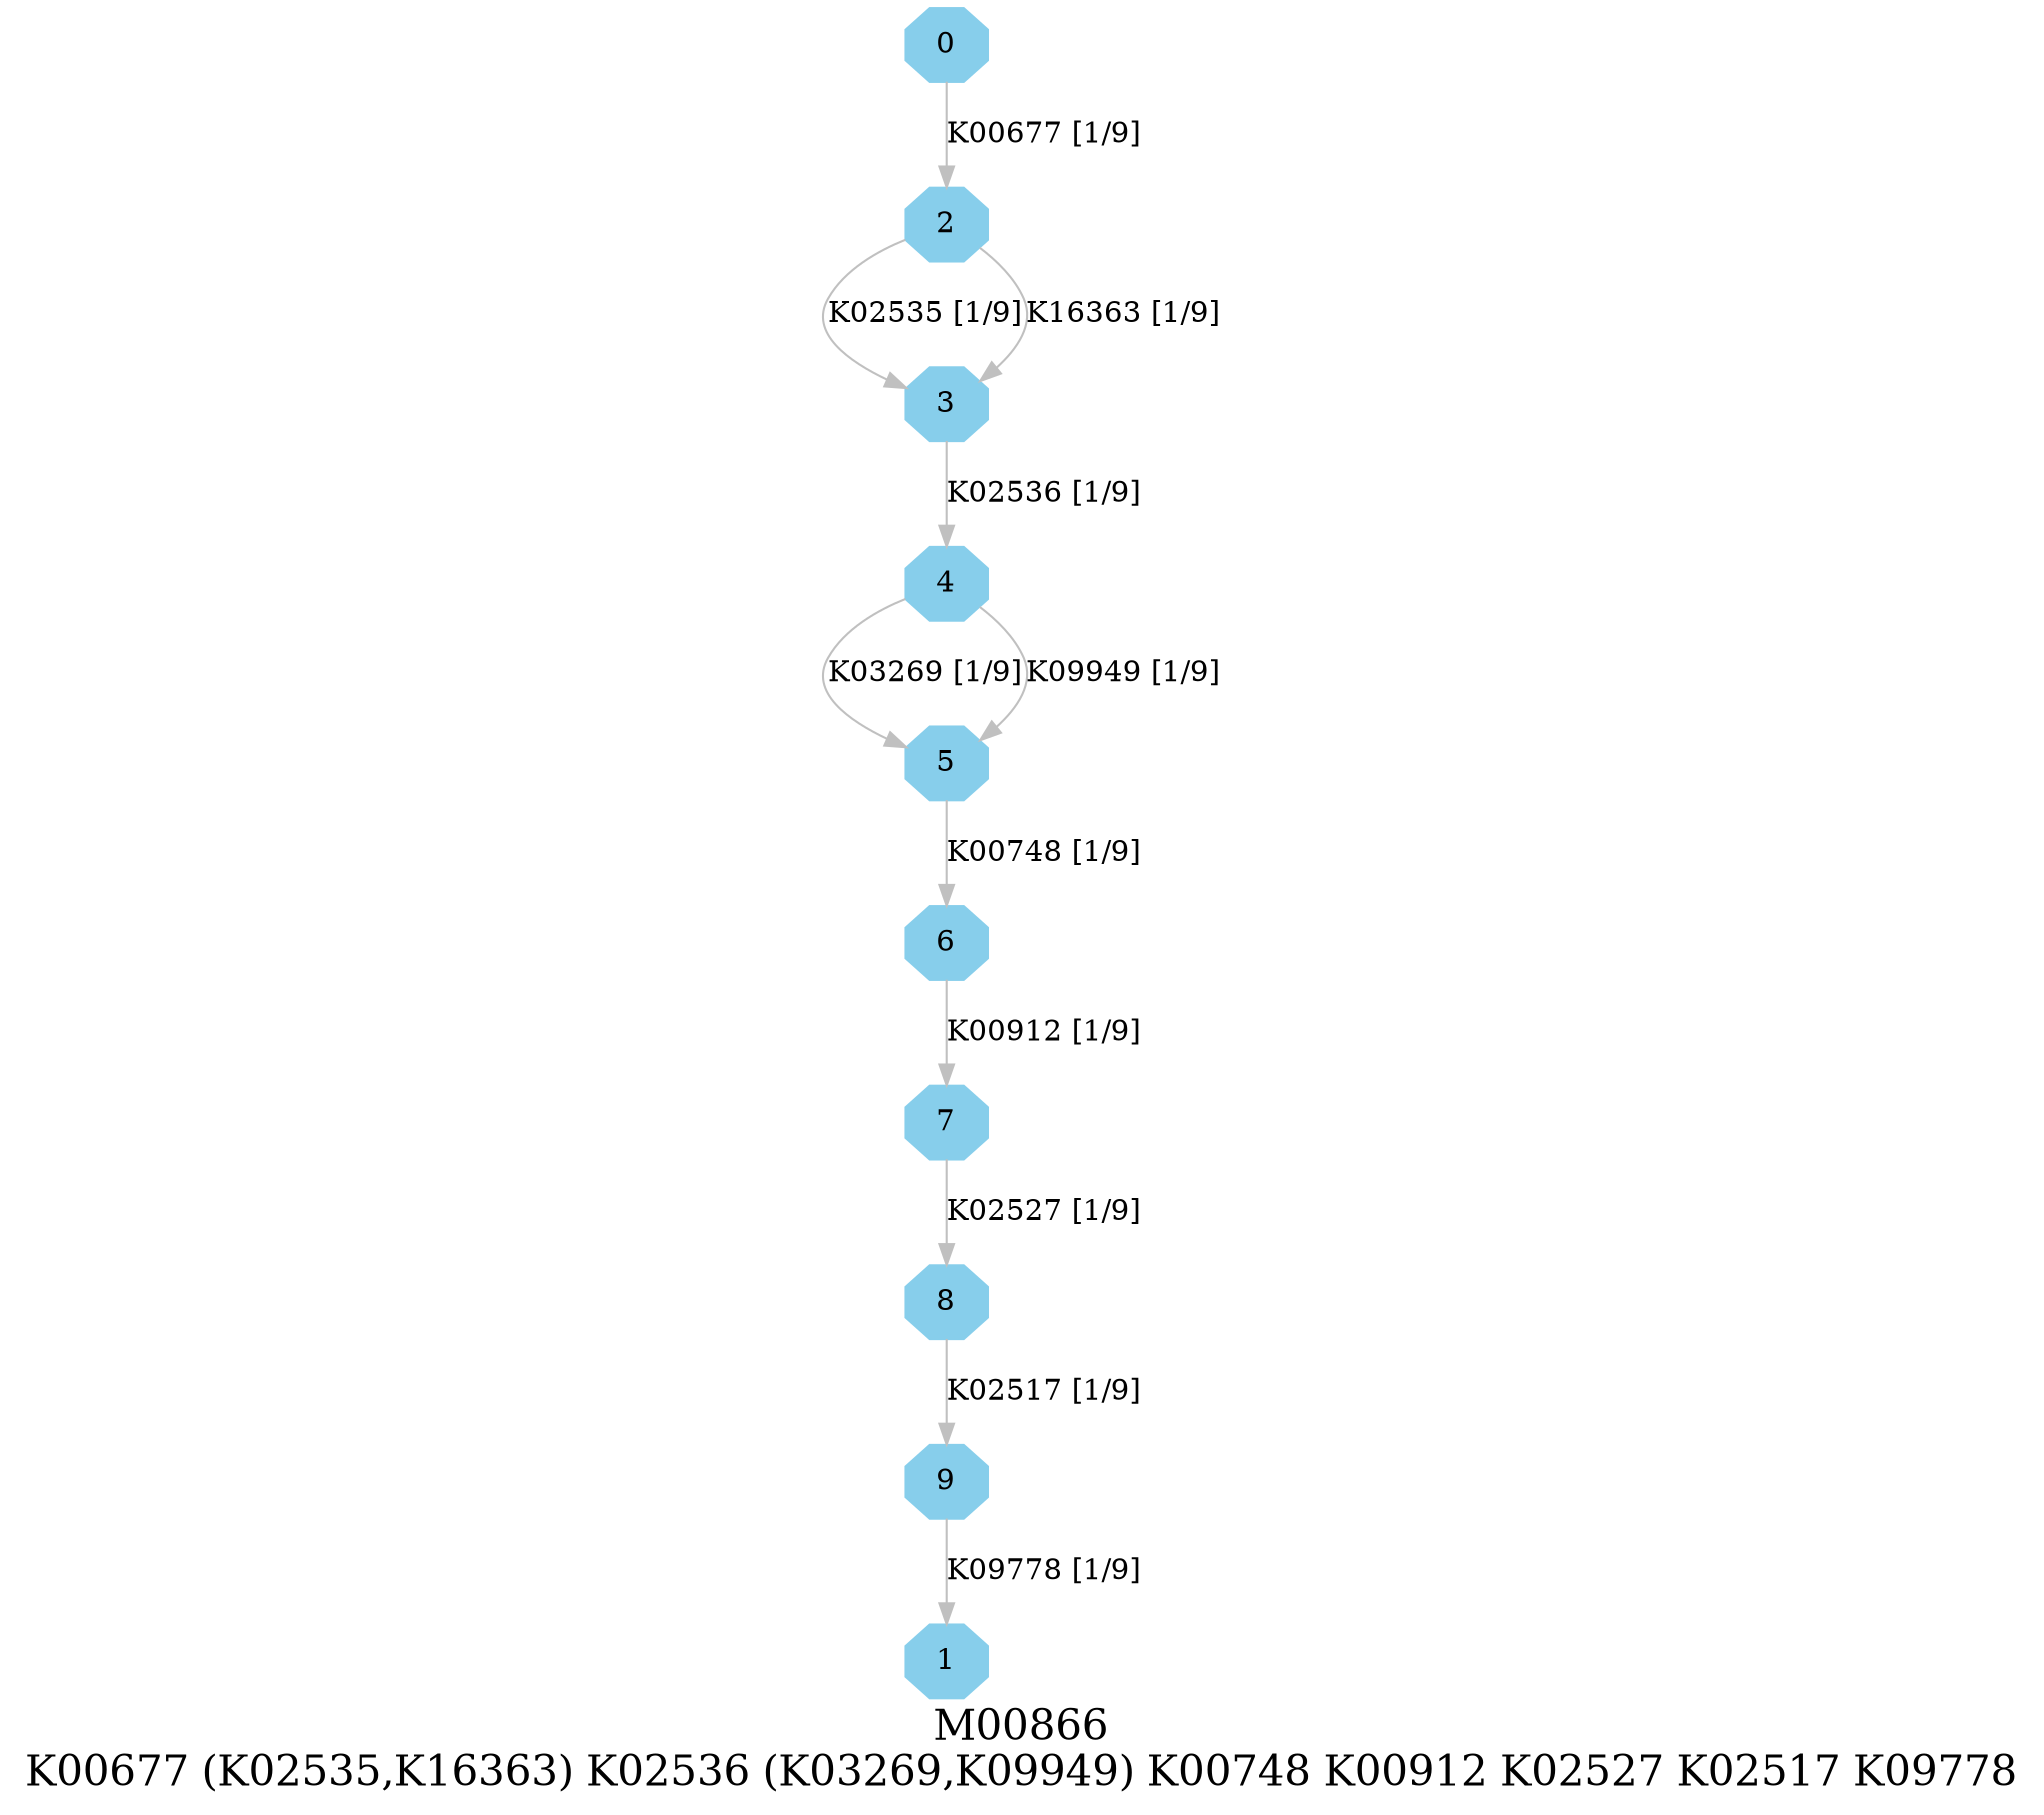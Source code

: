 digraph G {
graph [label="M00866
K00677 (K02535,K16363) K02536 (K03269,K09949) K00748 K00912 K02527 K02517 K09778",fontsize=20];
node [shape=box,style=filled];
edge [len=3,color=grey];
{node [width=.3,height=.3,shape=octagon,style=filled,color=skyblue] 0 1 2 3 4 5 6 7 8 9 }
0 -> 2 [label="K00677 [1/9]"];
2 -> 3 [label="K02535 [1/9]"];
2 -> 3 [label="K16363 [1/9]"];
3 -> 4 [label="K02536 [1/9]"];
4 -> 5 [label="K03269 [1/9]"];
4 -> 5 [label="K09949 [1/9]"];
5 -> 6 [label="K00748 [1/9]"];
6 -> 7 [label="K00912 [1/9]"];
7 -> 8 [label="K02527 [1/9]"];
8 -> 9 [label="K02517 [1/9]"];
9 -> 1 [label="K09778 [1/9]"];
}
